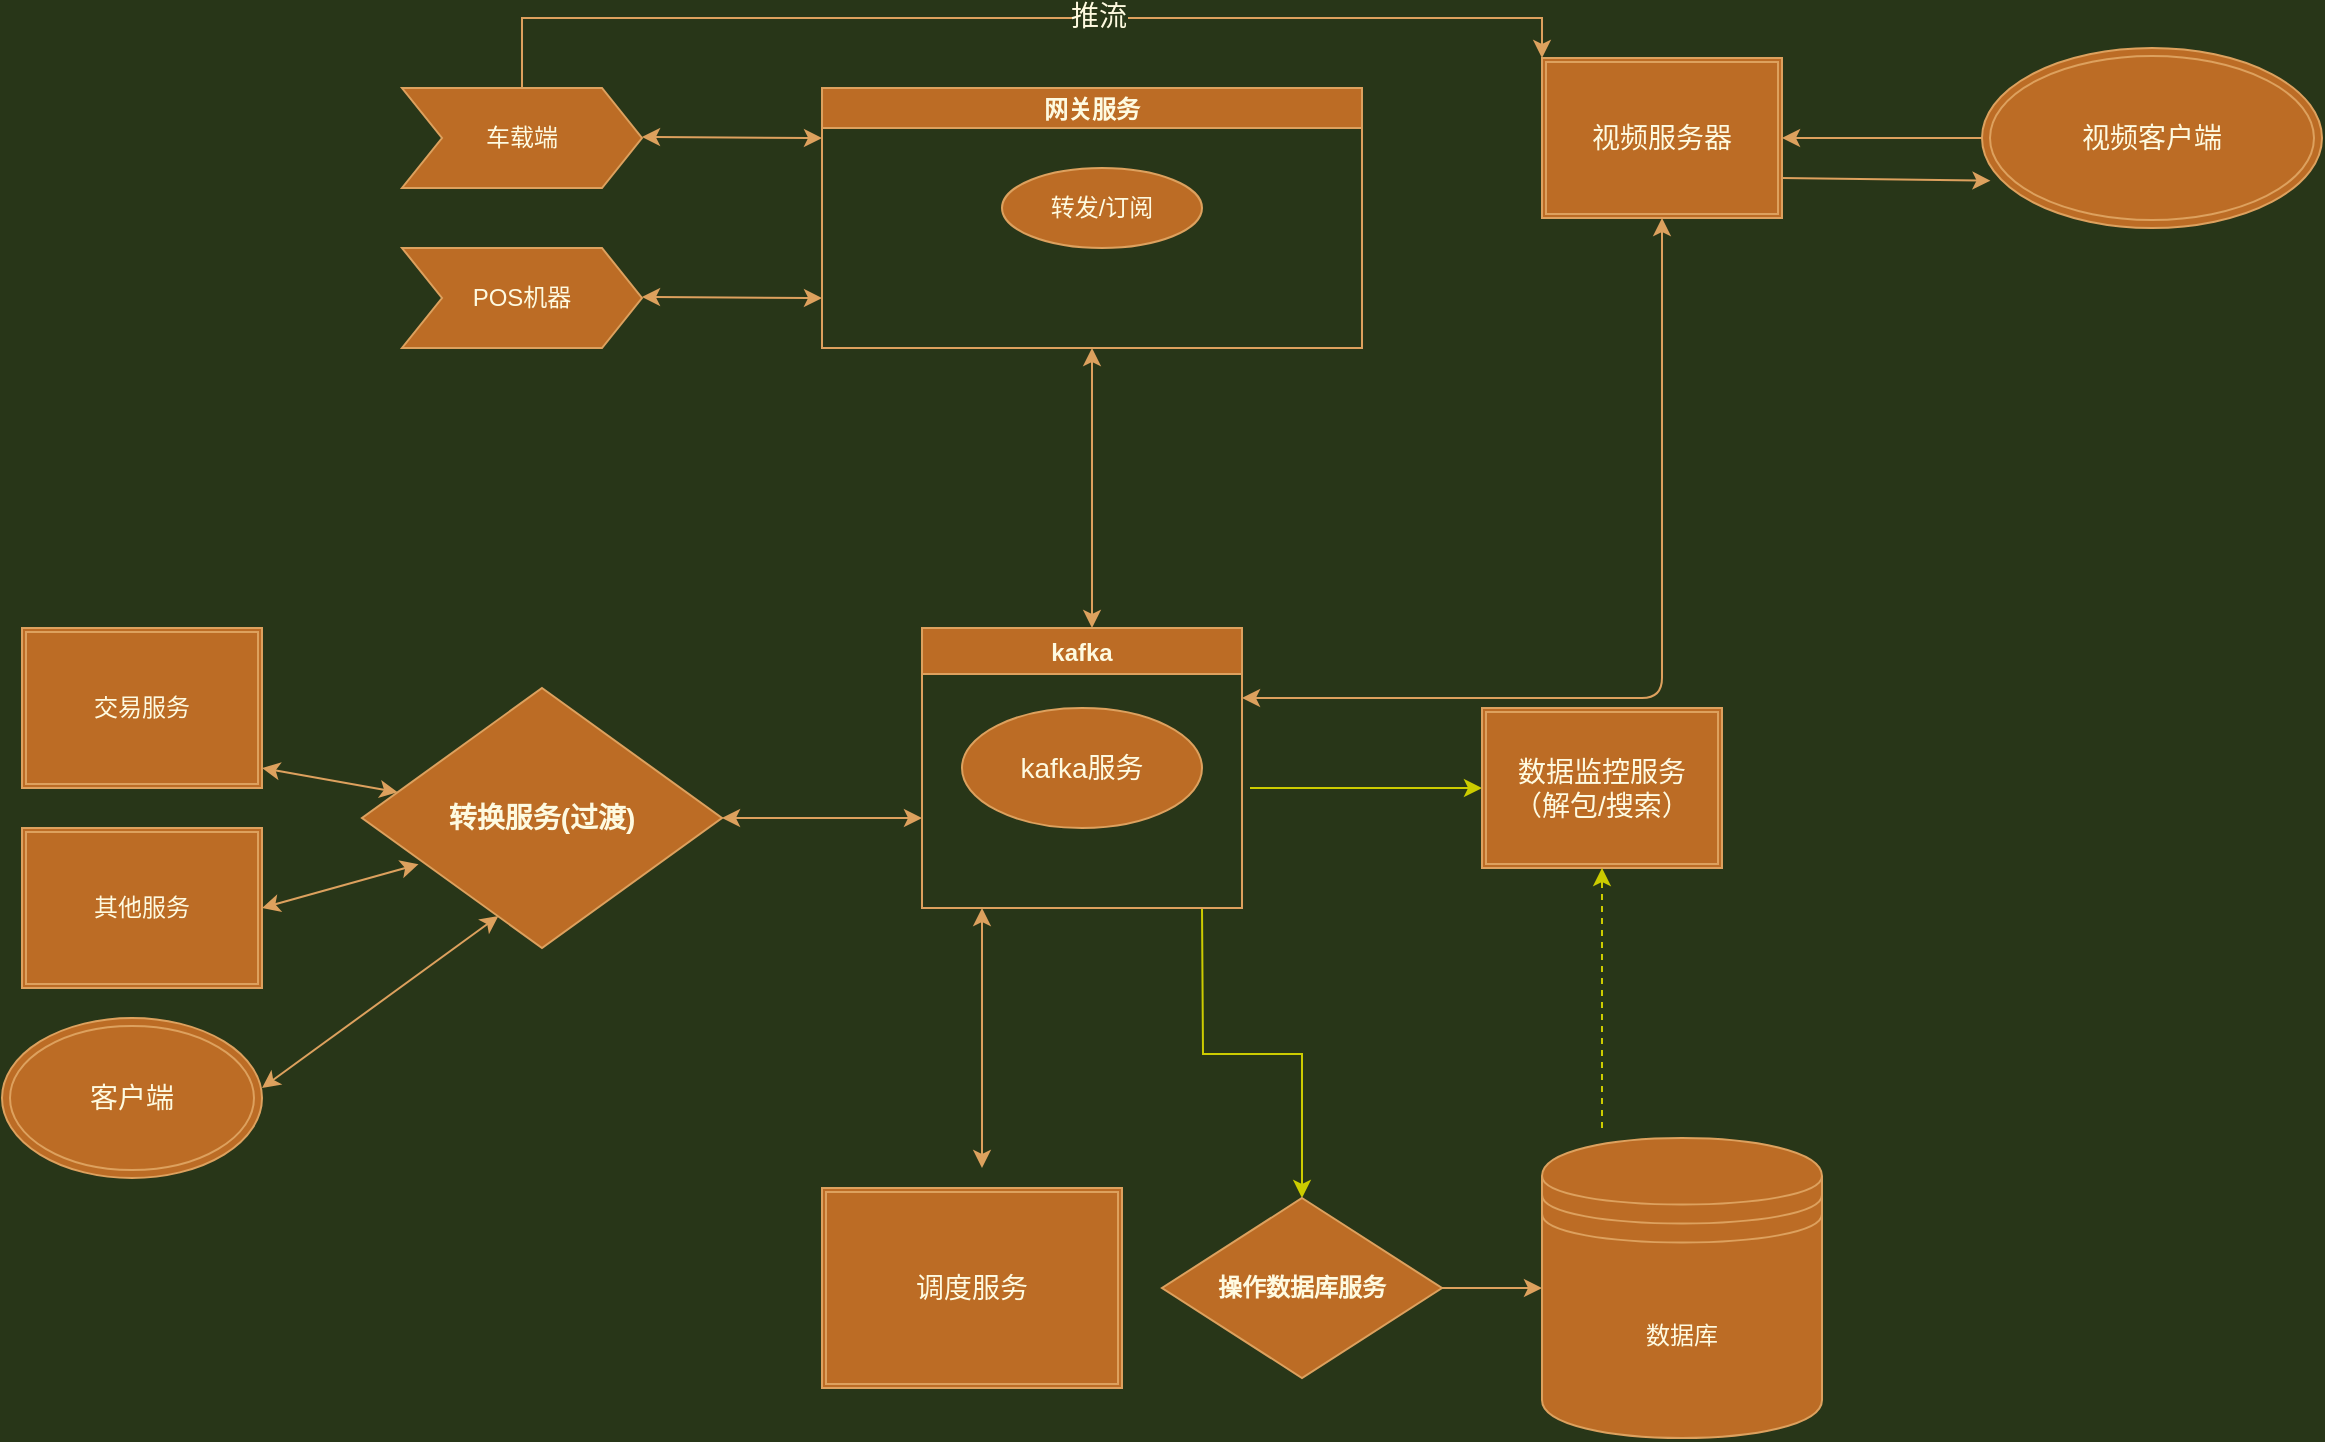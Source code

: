 <mxfile version="15.7.3" type="github">
  <diagram id="n3MaCTVb5JXNfdPg11m9" name="Page-1">
    <mxGraphModel dx="2244" dy="762" grid="1" gridSize="10" guides="1" tooltips="1" connect="1" arrows="1" fold="1" page="1" pageScale="1" pageWidth="827" pageHeight="1169" background="#283618" math="0" shadow="0">
      <root>
        <mxCell id="0" />
        <mxCell id="1" parent="0" />
        <mxCell id="E61O95-FBvWglqyfgdAV-2" value="网关服务" style="swimlane;startSize=20;horizontal=1;containerType=tree;fillColor=#BC6C25;strokeColor=#DDA15E;fontColor=#FEFAE0;" parent="1" vertex="1">
          <mxGeometry x="200" y="120" width="270" height="130" as="geometry" />
        </mxCell>
        <mxCell id="E61O95-FBvWglqyfgdAV-7" value="转发/订阅" style="ellipse;whiteSpace=wrap;html=1;align=center;treeFolding=1;treeMoving=1;newEdgeStyle={&quot;edgeStyle&quot;:&quot;entityRelationEdgeStyle&quot;,&quot;startArrow&quot;:&quot;none&quot;,&quot;endArrow&quot;:&quot;none&quot;,&quot;segment&quot;:10,&quot;curved&quot;:1};fillColor=#BC6C25;strokeColor=#DDA15E;fontColor=#FEFAE0;" parent="E61O95-FBvWglqyfgdAV-2" vertex="1">
          <mxGeometry x="90" y="40" width="100" height="40" as="geometry" />
        </mxCell>
        <mxCell id="E61O95-FBvWglqyfgdAV-15" value="POS机器" style="shape=step;perimeter=stepPerimeter;whiteSpace=wrap;html=1;fixedSize=1;fillColor=#BC6C25;strokeColor=#DDA15E;fontColor=#FEFAE0;" parent="1" vertex="1">
          <mxGeometry x="-10" y="200" width="120" height="50" as="geometry" />
        </mxCell>
        <object label="" id="E61O95-FBvWglqyfgdAV-96">
          <mxCell style="edgeStyle=orthogonalEdgeStyle;rounded=0;orthogonalLoop=1;jettySize=auto;html=1;exitX=0.5;exitY=0;exitDx=0;exitDy=0;entryX=0;entryY=0;entryDx=0;entryDy=0;fontSize=14;labelBackgroundColor=#283618;strokeColor=#DDA15E;fontColor=#FEFAE0;" parent="1" source="E61O95-FBvWglqyfgdAV-17" target="E61O95-FBvWglqyfgdAV-88" edge="1">
            <mxGeometry relative="1" as="geometry" />
          </mxCell>
        </object>
        <mxCell id="E61O95-FBvWglqyfgdAV-97" value="推流" style="edgeLabel;html=1;align=center;verticalAlign=middle;resizable=0;points=[];fontSize=14;labelBackgroundColor=#283618;fontColor=#FEFAE0;" parent="E61O95-FBvWglqyfgdAV-96" vertex="1" connectable="0">
          <mxGeometry x="0.144" y="1" relative="1" as="geometry">
            <mxPoint as="offset" />
          </mxGeometry>
        </mxCell>
        <mxCell id="E61O95-FBvWglqyfgdAV-17" value="车载端" style="shape=step;perimeter=stepPerimeter;whiteSpace=wrap;html=1;fixedSize=1;fillColor=#BC6C25;strokeColor=#DDA15E;fontColor=#FEFAE0;" parent="1" vertex="1">
          <mxGeometry x="-10" y="120" width="120" height="50" as="geometry" />
        </mxCell>
        <mxCell id="E61O95-FBvWglqyfgdAV-56" value="" style="edgeStyle=orthogonalEdgeStyle;rounded=0;orthogonalLoop=1;jettySize=auto;html=1;labelBackgroundColor=#283618;strokeColor=#CCCC00;fontColor=#FEFAE0;" parent="1" target="E61O95-FBvWglqyfgdAV-55" edge="1">
          <mxGeometry relative="1" as="geometry">
            <mxPoint x="390" y="530" as="sourcePoint" />
          </mxGeometry>
        </mxCell>
        <mxCell id="E61O95-FBvWglqyfgdAV-48" value="kafka" style="swimlane;fillColor=#BC6C25;strokeColor=#DDA15E;fontColor=#FEFAE0;" parent="1" vertex="1">
          <mxGeometry x="250" y="390" width="160" height="140" as="geometry">
            <mxRectangle x="40" y="390" width="60" height="23" as="alternateBounds" />
          </mxGeometry>
        </mxCell>
        <mxCell id="E61O95-FBvWglqyfgdAV-61" style="edgeStyle=orthogonalEdgeStyle;rounded=0;orthogonalLoop=1;jettySize=auto;html=1;entryX=0;entryY=0.5;entryDx=0;entryDy=0;labelBackgroundColor=#283618;strokeColor=#DDA15E;fontColor=#FEFAE0;" parent="1" source="E61O95-FBvWglqyfgdAV-55" target="E61O95-FBvWglqyfgdAV-60" edge="1">
          <mxGeometry relative="1" as="geometry" />
        </mxCell>
        <mxCell id="E61O95-FBvWglqyfgdAV-55" value="操作数据库服务" style="rhombus;whiteSpace=wrap;html=1;fontStyle=1;startSize=23;fillColor=#BC6C25;strokeColor=#DDA15E;fontColor=#FEFAE0;" parent="1" vertex="1">
          <mxGeometry x="370" y="675" width="140" height="90" as="geometry" />
        </mxCell>
        <mxCell id="E61O95-FBvWglqyfgdAV-58" value="&lt;font style=&quot;font-size: 14px&quot;&gt;转换服务(过渡)&lt;/font&gt;" style="rhombus;whiteSpace=wrap;html=1;fontStyle=1;startSize=23;fillColor=#BC6C25;strokeColor=#DDA15E;fontColor=#FEFAE0;" parent="1" vertex="1">
          <mxGeometry x="-30" y="420" width="180" height="130" as="geometry" />
        </mxCell>
        <mxCell id="E61O95-FBvWglqyfgdAV-60" value="数据库" style="shape=datastore;whiteSpace=wrap;html=1;fillColor=#BC6C25;strokeColor=#DDA15E;fontColor=#FEFAE0;" parent="1" vertex="1">
          <mxGeometry x="560" y="645" width="140" height="150" as="geometry" />
        </mxCell>
        <mxCell id="E61O95-FBvWglqyfgdAV-75" value="" style="endArrow=classic;startArrow=classic;html=1;rounded=0;labelBackgroundColor=#283618;strokeColor=#DDA15E;fontColor=#FEFAE0;" parent="1" edge="1">
          <mxGeometry width="50" height="50" relative="1" as="geometry">
            <mxPoint x="110" y="224.5" as="sourcePoint" />
            <mxPoint x="200" y="225" as="targetPoint" />
          </mxGeometry>
        </mxCell>
        <mxCell id="E61O95-FBvWglqyfgdAV-76" value="" style="endArrow=classic;startArrow=classic;html=1;rounded=0;labelBackgroundColor=#283618;strokeColor=#DDA15E;fontColor=#FEFAE0;" parent="1" edge="1">
          <mxGeometry width="50" height="50" relative="1" as="geometry">
            <mxPoint x="110" y="144.5" as="sourcePoint" />
            <mxPoint x="200" y="145" as="targetPoint" />
          </mxGeometry>
        </mxCell>
        <mxCell id="E61O95-FBvWglqyfgdAV-77" value="交易服务" style="shape=ext;double=1;rounded=0;whiteSpace=wrap;html=1;fillColor=#BC6C25;strokeColor=#DDA15E;fontColor=#FEFAE0;" parent="1" vertex="1">
          <mxGeometry x="-200" y="390" width="120" height="80" as="geometry" />
        </mxCell>
        <mxCell id="E61O95-FBvWglqyfgdAV-78" value="其他服务" style="shape=ext;double=1;rounded=0;whiteSpace=wrap;html=1;fillColor=#BC6C25;strokeColor=#DDA15E;fontColor=#FEFAE0;" parent="1" vertex="1">
          <mxGeometry x="-200" y="490" width="120" height="80" as="geometry" />
        </mxCell>
        <mxCell id="E61O95-FBvWglqyfgdAV-87" value="&lt;font style=&quot;font-size: 14px&quot;&gt;调度服务&lt;/font&gt;" style="shape=ext;double=1;rounded=0;whiteSpace=wrap;html=1;fillColor=#BC6C25;strokeColor=#DDA15E;fontColor=#FEFAE0;" parent="1" vertex="1">
          <mxGeometry x="200" y="670" width="150" height="100" as="geometry" />
        </mxCell>
        <mxCell id="E61O95-FBvWglqyfgdAV-106" style="edgeStyle=none;rounded=0;orthogonalLoop=1;jettySize=auto;html=1;exitX=1;exitY=0.75;exitDx=0;exitDy=0;entryX=0.025;entryY=0.737;entryDx=0;entryDy=0;entryPerimeter=0;fontSize=14;labelBackgroundColor=#283618;strokeColor=#DDA15E;fontColor=#FEFAE0;" parent="1" source="E61O95-FBvWglqyfgdAV-88" target="E61O95-FBvWglqyfgdAV-91" edge="1">
          <mxGeometry relative="1" as="geometry" />
        </mxCell>
        <mxCell id="E61O95-FBvWglqyfgdAV-88" value="视频服务器" style="shape=ext;double=1;rounded=0;whiteSpace=wrap;html=1;fontSize=14;fillColor=#BC6C25;strokeColor=#DDA15E;fontColor=#FEFAE0;" parent="1" vertex="1">
          <mxGeometry x="560" y="105" width="120" height="80" as="geometry" />
        </mxCell>
        <mxCell id="E61O95-FBvWglqyfgdAV-105" style="edgeStyle=none;rounded=0;orthogonalLoop=1;jettySize=auto;html=1;entryX=1;entryY=0.5;entryDx=0;entryDy=0;fontSize=14;labelBackgroundColor=#283618;strokeColor=#DDA15E;fontColor=#FEFAE0;" parent="1" source="E61O95-FBvWglqyfgdAV-91" target="E61O95-FBvWglqyfgdAV-88" edge="1">
          <mxGeometry relative="1" as="geometry" />
        </mxCell>
        <mxCell id="E61O95-FBvWglqyfgdAV-91" value="视频客户端" style="ellipse;shape=doubleEllipse;whiteSpace=wrap;html=1;fontSize=14;fillColor=#BC6C25;strokeColor=#DDA15E;fontColor=#FEFAE0;" parent="1" vertex="1">
          <mxGeometry x="780" y="100" width="170" height="90" as="geometry" />
        </mxCell>
        <mxCell id="E61O95-FBvWglqyfgdAV-122" value="客户端" style="ellipse;shape=doubleEllipse;whiteSpace=wrap;html=1;rounded=0;sketch=0;fontSize=14;fontColor=#FEFAE0;strokeColor=#DDA15E;fillColor=#BC6C25;" parent="1" vertex="1">
          <mxGeometry x="-210" y="585" width="130" height="80" as="geometry" />
        </mxCell>
        <mxCell id="E61O95-FBvWglqyfgdAV-129" value="" style="endArrow=classic;startArrow=classic;html=1;rounded=1;sketch=0;fontSize=14;fontColor=#FEFAE0;strokeColor=#DDA15E;fillColor=#BC6C25;curved=0;" parent="1" source="E61O95-FBvWglqyfgdAV-58" edge="1">
          <mxGeometry width="50" height="50" relative="1" as="geometry">
            <mxPoint x="-30" y="565" as="sourcePoint" />
            <mxPoint x="250" y="485" as="targetPoint" />
          </mxGeometry>
        </mxCell>
        <mxCell id="E61O95-FBvWglqyfgdAV-130" value="" style="endArrow=classic;startArrow=classic;html=1;rounded=1;sketch=0;fontSize=14;fontColor=#FEFAE0;strokeColor=#DDA15E;fillColor=#BC6C25;curved=0;" parent="1" edge="1">
          <mxGeometry width="50" height="50" relative="1" as="geometry">
            <mxPoint x="280" y="660" as="sourcePoint" />
            <mxPoint x="280" y="530" as="targetPoint" />
          </mxGeometry>
        </mxCell>
        <mxCell id="E61O95-FBvWglqyfgdAV-131" value="" style="endArrow=classic;startArrow=classic;html=1;rounded=1;sketch=0;fontSize=14;fontColor=#FEFAE0;strokeColor=#DDA15E;fillColor=#BC6C25;curved=0;entryX=0.5;entryY=1;entryDx=0;entryDy=0;" parent="1" target="E61O95-FBvWglqyfgdAV-2" edge="1">
          <mxGeometry width="50" height="50" relative="1" as="geometry">
            <mxPoint x="335" y="390" as="sourcePoint" />
            <mxPoint x="330" y="290" as="targetPoint" />
          </mxGeometry>
        </mxCell>
        <mxCell id="E61O95-FBvWglqyfgdAV-132" value="" style="endArrow=classic;startArrow=classic;html=1;rounded=1;sketch=0;fontSize=14;fontColor=#FEFAE0;strokeColor=#DDA15E;fillColor=#BC6C25;curved=0;entryX=1;entryY=0.25;entryDx=0;entryDy=0;" parent="1" source="E61O95-FBvWglqyfgdAV-88" edge="1" target="E61O95-FBvWglqyfgdAV-48">
          <mxGeometry width="50" height="50" relative="1" as="geometry">
            <mxPoint x="620" y="235" as="sourcePoint" />
            <mxPoint x="410" y="480" as="targetPoint" />
            <Array as="points">
              <mxPoint x="620" y="425" />
            </Array>
          </mxGeometry>
        </mxCell>
        <mxCell id="E61O95-FBvWglqyfgdAV-133" value="kafka服务" style="ellipse;whiteSpace=wrap;html=1;rounded=0;sketch=0;fontSize=14;fontColor=#FEFAE0;strokeColor=#DDA15E;fillColor=#BC6C25;" parent="1" vertex="1">
          <mxGeometry x="270" y="430" width="120" height="60" as="geometry" />
        </mxCell>
        <mxCell id="E61O95-FBvWglqyfgdAV-137" value="" style="endArrow=classic;startArrow=classic;html=1;rounded=1;sketch=0;fontSize=14;fontColor=#FEFAE0;strokeColor=#DDA15E;fillColor=#BC6C25;curved=0;" parent="1" target="E61O95-FBvWglqyfgdAV-58" edge="1">
          <mxGeometry width="50" height="50" relative="1" as="geometry">
            <mxPoint x="-80" y="460" as="sourcePoint" />
            <mxPoint x="-30" y="410" as="targetPoint" />
          </mxGeometry>
        </mxCell>
        <mxCell id="E61O95-FBvWglqyfgdAV-138" value="" style="endArrow=classic;startArrow=classic;html=1;rounded=1;sketch=0;fontSize=14;fontColor=#FEFAE0;strokeColor=#DDA15E;fillColor=#BC6C25;curved=0;entryX=0.157;entryY=0.678;entryDx=0;entryDy=0;entryPerimeter=0;exitX=1;exitY=0.5;exitDx=0;exitDy=0;" parent="1" source="E61O95-FBvWglqyfgdAV-78" target="E61O95-FBvWglqyfgdAV-58" edge="1">
          <mxGeometry width="50" height="50" relative="1" as="geometry">
            <mxPoint x="-80" y="560" as="sourcePoint" />
            <mxPoint x="-30" y="510" as="targetPoint" />
          </mxGeometry>
        </mxCell>
        <mxCell id="E61O95-FBvWglqyfgdAV-140" value="" style="endArrow=classic;startArrow=classic;html=1;rounded=1;sketch=0;fontSize=14;fontColor=#FEFAE0;strokeColor=#DDA15E;fillColor=#BC6C25;curved=0;entryX=0.379;entryY=0.877;entryDx=0;entryDy=0;entryPerimeter=0;exitX=1;exitY=0.5;exitDx=0;exitDy=0;" parent="1" target="E61O95-FBvWglqyfgdAV-58" edge="1">
          <mxGeometry width="50" height="50" relative="1" as="geometry">
            <mxPoint x="-80" y="620" as="sourcePoint" />
            <mxPoint x="-30" y="600" as="targetPoint" />
          </mxGeometry>
        </mxCell>
        <mxCell id="iXbIjrRL-vsv1SxknyGG-1" value="" style="endArrow=classic;html=1;rounded=0;strokeColor=#CCCC00;" edge="1" parent="1">
          <mxGeometry width="50" height="50" relative="1" as="geometry">
            <mxPoint x="414" y="470" as="sourcePoint" />
            <mxPoint x="530" y="470" as="targetPoint" />
          </mxGeometry>
        </mxCell>
        <mxCell id="iXbIjrRL-vsv1SxknyGG-2" value="数据监控服务&lt;br&gt;（解包/搜索）" style="shape=ext;double=1;rounded=0;whiteSpace=wrap;html=1;fontSize=14;fillColor=#BC6C25;strokeColor=#DDA15E;fontColor=#FEFAE0;" vertex="1" parent="1">
          <mxGeometry x="530" y="430" width="120" height="80" as="geometry" />
        </mxCell>
        <mxCell id="iXbIjrRL-vsv1SxknyGG-4" value="" style="endArrow=classic;html=1;strokeColor=#CCCC00;rounded=0;dashed=1;" edge="1" parent="1" target="iXbIjrRL-vsv1SxknyGG-2">
          <mxGeometry width="50" height="50" relative="1" as="geometry">
            <mxPoint x="590" y="640" as="sourcePoint" />
            <mxPoint x="640" y="520" as="targetPoint" />
          </mxGeometry>
        </mxCell>
      </root>
    </mxGraphModel>
  </diagram>
</mxfile>

